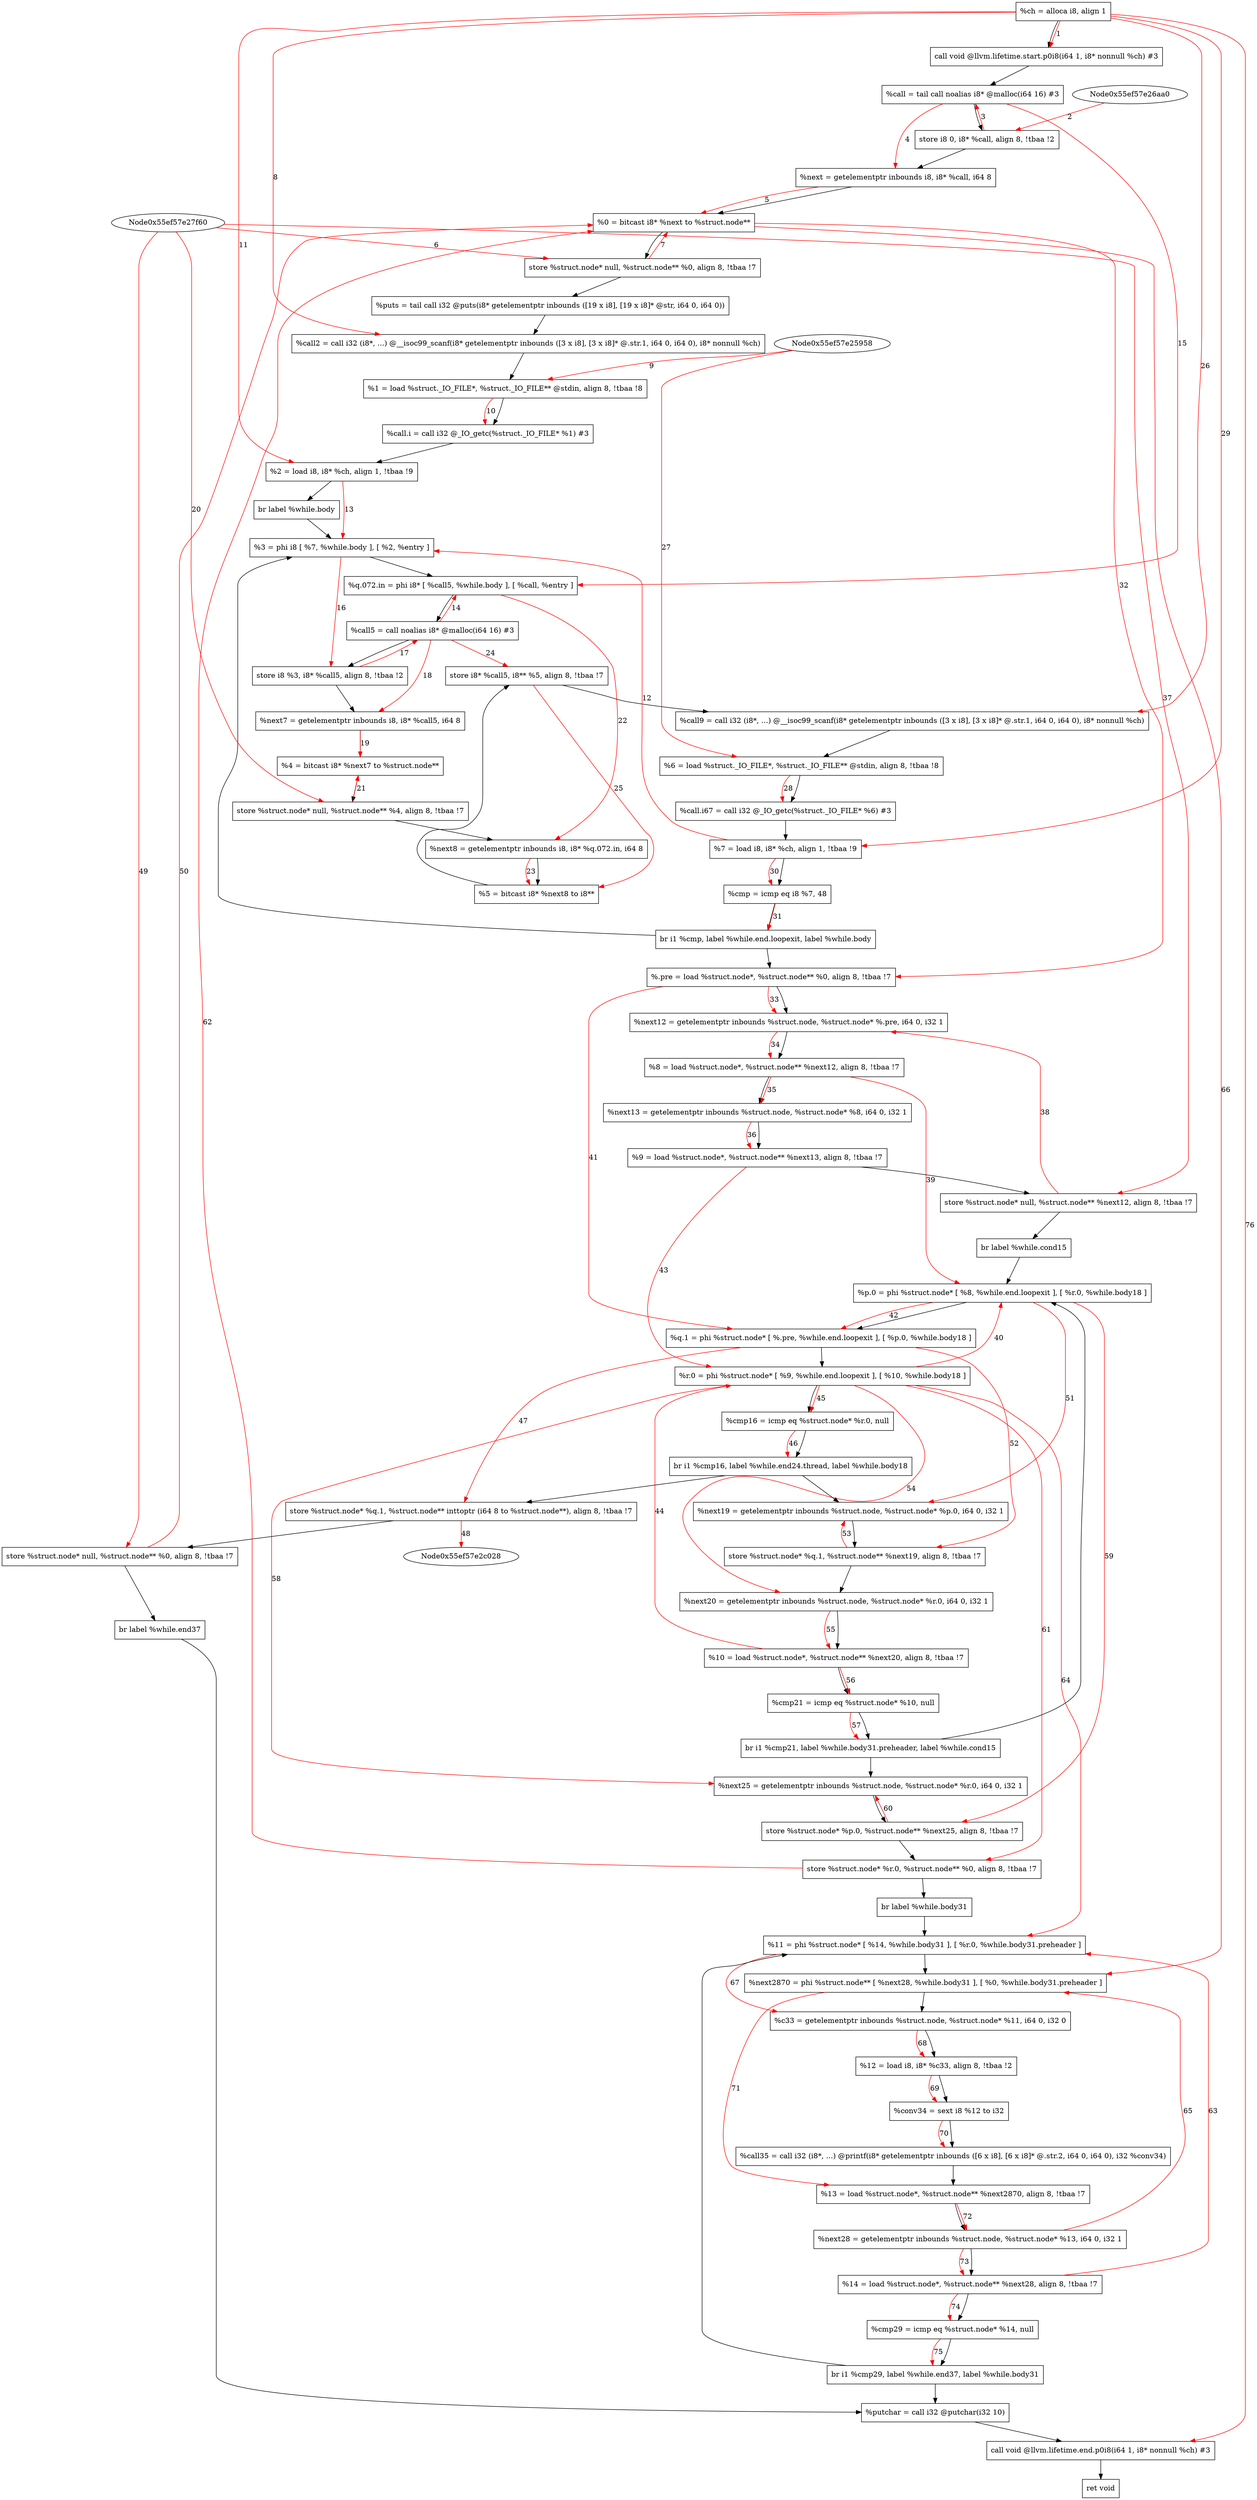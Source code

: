 digraph "CDFG for'func' function" {
	Node0x55ef57e25d08[shape=record, label="  %ch = alloca i8, align 1"]
	Node0x55ef57e267a8[shape=record, label="  call void @llvm.lifetime.start.p0i8(i64 1, i8* nonnull %ch) #3"]
	Node0x55ef57e269e0[shape=record, label="  %call = tail call noalias i8* @malloc(i64 16) #3"]
	Node0x55ef57e26b00[shape=record, label="  store i8 0, i8* %call, align 8, !tbaa !2"]
	Node0x55ef57e27a60[shape=record, label="  %next = getelementptr inbounds i8, i8* %call, i64 8"]
	Node0x55ef57e27ae8[shape=record, label="  %0 = bitcast i8* %next to %struct.node**"]
	Node0x55ef57e27fb0[shape=record, label="  store %struct.node* null, %struct.node** %0, align 8, !tbaa !7"]
	Node0x55ef57e28440[shape=record, label="  %puts = tail call i32 @puts(i8* getelementptr inbounds ([19 x i8], [19 x i8]* @str, i64 0, i64 0))"]
	Node0x55ef57e286a8[shape=record, label="  %call2 = call i32 (i8*, ...) @__isoc99_scanf(i8* getelementptr inbounds ([3 x i8], [3 x i8]* @.str.1, i64 0, i64 0), i8* nonnull %ch)"]
	Node0x55ef57e28768[shape=record, label="  %1 = load %struct._IO_FILE*, %struct._IO_FILE** @stdin, align 8, !tbaa !8"]
	Node0x55ef57e28aa0[shape=record, label="  %call.i = call i32 @_IO_getc(%struct._IO_FILE* %1) #3"]
	Node0x55ef57e28b58[shape=record, label="  %2 = load i8, i8* %ch, align 1, !tbaa !9"]
	Node0x55ef57e28df8[shape=record, label="  br label %while.body"]
	Node0x55ef57e28eb8[shape=record, label="  %3 = phi i8 [ %7, %while.body ], [ %2, %entry ]"]
	Node0x55ef57e28f88[shape=record, label="  %q.072.in = phi i8* [ %call5, %while.body ], [ %call, %entry ]"]
	Node0x55ef57e290c0[shape=record, label="  %call5 = call noalias i8* @malloc(i64 16) #3"]
	Node0x55ef57e29190[shape=record, label="  store i8 %3, i8* %call5, align 8, !tbaa !2"]
	Node0x55ef57e29820[shape=record, label="  %next7 = getelementptr inbounds i8, i8* %call5, i64 8"]
	Node0x55ef57e28d98[shape=record, label="  %4 = bitcast i8* %next7 to %struct.node**"]
	Node0x55ef57e298f0[shape=record, label="  store %struct.node* null, %struct.node** %4, align 8, !tbaa !7"]
	Node0x55ef57e29f80[shape=record, label="  %next8 = getelementptr inbounds i8, i8* %q.072.in, i64 8"]
	Node0x55ef57e2a008[shape=record, label="  %5 = bitcast i8* %next8 to i8**"]
	Node0x55ef57e2a080[shape=record, label="  store i8* %call5, i8** %5, align 8, !tbaa !7"]
	Node0x55ef57e2a138[shape=record, label="  %call9 = call i32 (i8*, ...) @__isoc99_scanf(i8* getelementptr inbounds ([3 x i8], [3 x i8]* @.str.1, i64 0, i64 0), i8* nonnull %ch)"]
	Node0x55ef57e2a398[shape=record, label="  %6 = load %struct._IO_FILE*, %struct._IO_FILE** @stdin, align 8, !tbaa !8"]
	Node0x55ef57e2aa60[shape=record, label="  %call.i67 = call i32 @_IO_getc(%struct._IO_FILE* %6) #3"]
	Node0x55ef57e2ab18[shape=record, label="  %7 = load i8, i8* %ch, align 1, !tbaa !9"]
	Node0x55ef57e2b1a0[shape=record, label="  %cmp = icmp eq i8 %7, 48"]
	Node0x55ef57e2b328[shape=record, label="  br i1 %cmp, label %while.end.loopexit, label %while.body"]
	Node0x55ef57e2b278[shape=record, label="  %.pre = load %struct.node*, %struct.node** %0, align 8, !tbaa !7"]
	Node0x55ef57e2b3e8[shape=record, label="  %next12 = getelementptr inbounds %struct.node, %struct.node* %.pre, i64 0, i32 1"]
	Node0x55ef57e2b478[shape=record, label="  %8 = load %struct.node*, %struct.node** %next12, align 8, !tbaa !7"]
	Node0x55ef57e2b598[shape=record, label="  %next13 = getelementptr inbounds %struct.node, %struct.node* %8, i64 0, i32 1"]
	Node0x55ef57e2b628[shape=record, label="  %9 = load %struct.node*, %struct.node** %next13, align 8, !tbaa !7"]
	Node0x55ef57e2b6a0[shape=record, label="  store %struct.node* null, %struct.node** %next12, align 8, !tbaa !7"]
	Node0x55ef57e2b768[shape=record, label="  br label %while.cond15"]
	Node0x55ef57e2b8b8[shape=record, label="  %p.0 = phi %struct.node* [ %8, %while.end.loopexit ], [ %r.0, %while.body18 ]"]
	Node0x55ef57e2b9d8[shape=record, label="  %q.1 = phi %struct.node* [ %.pre, %while.end.loopexit ], [ %p.0, %while.body18 ]"]
	Node0x55ef57e2ba98[shape=record, label="  %r.0 = phi %struct.node* [ %9, %while.end.loopexit ], [ %10, %while.body18 ]"]
	Node0x55ef57e2bb60[shape=record, label="  %cmp16 = icmp eq %struct.node* %r.0, null"]
	Node0x55ef57e2bf98[shape=record, label="  br i1 %cmp16, label %while.end24.thread, label %while.body18"]
	Node0x55ef57e2c080[shape=record, label="  store %struct.node* %q.1, %struct.node** inttoptr (i64 8 to %struct.node**), align 8, !tbaa !7"]
	Node0x55ef57e2c100[shape=record, label="  store %struct.node* null, %struct.node** %0, align 8, !tbaa !7"]
	Node0x55ef57e2c1b8[shape=record, label="  br label %while.end37"]
	Node0x55ef57e2c248[shape=record, label="  %next19 = getelementptr inbounds %struct.node, %struct.node* %p.0, i64 0, i32 1"]
	Node0x55ef57e2c2d0[shape=record, label="  store %struct.node* %q.1, %struct.node** %next19, align 8, !tbaa !7"]
	Node0x55ef57e2c368[shape=record, label="  %next20 = getelementptr inbounds %struct.node, %struct.node* %r.0, i64 0, i32 1"]
	Node0x55ef57e2b868[shape=record, label="  %10 = load %struct.node*, %struct.node** %next20, align 8, !tbaa !7"]
	Node0x55ef57e2c410[shape=record, label="  %cmp21 = icmp eq %struct.node* %10, null"]
	Node0x55ef57e2c588[shape=record, label="  br i1 %cmp21, label %while.body31.preheader, label %while.cond15"]
	Node0x55ef57e2c648[shape=record, label="  %next25 = getelementptr inbounds %struct.node, %struct.node* %r.0, i64 0, i32 1"]
	Node0x55ef57e2c6d0[shape=record, label="  store %struct.node* %p.0, %struct.node** %next25, align 8, !tbaa !7"]
	Node0x55ef57e2c750[shape=record, label="  store %struct.node* %r.0, %struct.node** %0, align 8, !tbaa !7"]
	Node0x55ef57e2c808[shape=record, label="  br label %while.body31"]
	Node0x55ef57e2c8b8[shape=record, label="  %11 = phi %struct.node* [ %14, %while.body31 ], [ %r.0, %while.body31.preheader ]"]
	Node0x55ef57e2c9a8[shape=record, label="  %next2870 = phi %struct.node** [ %next28, %while.body31 ], [ %0, %while.body31.preheader ]"]
	Node0x55ef57e2ca88[shape=record, label="  %c33 = getelementptr inbounds %struct.node, %struct.node* %11, i64 0, i32 0"]
	Node0x55ef57e2cb18[shape=record, label="  %12 = load i8, i8* %c33, align 8, !tbaa !2"]
	Node0x55ef57e2cb78[shape=record, label="  %conv34 = sext i8 %12 to i32"]
	Node0x55ef57e2d5f8[shape=record, label="  %call35 = call i32 (i8*, ...) @printf(i8* getelementptr inbounds ([6 x i8], [6 x i8]* @.str.2, i64 0, i64 0), i32 %conv34)"]
	Node0x55ef57e2d6d8[shape=record, label="  %13 = load %struct.node*, %struct.node** %next2870, align 8, !tbaa !7"]
	Node0x55ef57e2d768[shape=record, label="  %next28 = getelementptr inbounds %struct.node, %struct.node* %13, i64 0, i32 1"]
	Node0x55ef57e2c4d8[shape=record, label="  %14 = load %struct.node*, %struct.node** %next28, align 8, !tbaa !7"]
	Node0x55ef57e2d7f0[shape=record, label="  %cmp29 = icmp eq %struct.node* %14, null"]
	Node0x55ef57e2d898[shape=record, label="  br i1 %cmp29, label %while.end37, label %while.body31"]
	Node0x55ef57e2d9c0[shape=record, label="  %putchar = call i32 @putchar(i32 10)"]
	Node0x55ef57e2de48[shape=record, label="  call void @llvm.lifetime.end.p0i8(i64 1, i8* nonnull %ch) #3"]
	Node0x55ef57e28e70[shape=record, label="  ret void"]
	Node0x55ef57e25d08 -> Node0x55ef57e267a8
	Node0x55ef57e267a8 -> Node0x55ef57e269e0
	Node0x55ef57e269e0 -> Node0x55ef57e26b00
	Node0x55ef57e26b00 -> Node0x55ef57e27a60
	Node0x55ef57e27a60 -> Node0x55ef57e27ae8
	Node0x55ef57e27ae8 -> Node0x55ef57e27fb0
	Node0x55ef57e27fb0 -> Node0x55ef57e28440
	Node0x55ef57e28440 -> Node0x55ef57e286a8
	Node0x55ef57e286a8 -> Node0x55ef57e28768
	Node0x55ef57e28768 -> Node0x55ef57e28aa0
	Node0x55ef57e28aa0 -> Node0x55ef57e28b58
	Node0x55ef57e28b58 -> Node0x55ef57e28df8
	Node0x55ef57e28df8 -> Node0x55ef57e28eb8
	Node0x55ef57e28eb8 -> Node0x55ef57e28f88
	Node0x55ef57e28f88 -> Node0x55ef57e290c0
	Node0x55ef57e290c0 -> Node0x55ef57e29190
	Node0x55ef57e29190 -> Node0x55ef57e29820
	Node0x55ef57e29820 -> Node0x55ef57e28d98
	Node0x55ef57e28d98 -> Node0x55ef57e298f0
	Node0x55ef57e298f0 -> Node0x55ef57e29f80
	Node0x55ef57e29f80 -> Node0x55ef57e2a008
	Node0x55ef57e2a008 -> Node0x55ef57e2a080
	Node0x55ef57e2a080 -> Node0x55ef57e2a138
	Node0x55ef57e2a138 -> Node0x55ef57e2a398
	Node0x55ef57e2a398 -> Node0x55ef57e2aa60
	Node0x55ef57e2aa60 -> Node0x55ef57e2ab18
	Node0x55ef57e2ab18 -> Node0x55ef57e2b1a0
	Node0x55ef57e2b1a0 -> Node0x55ef57e2b328
	Node0x55ef57e2b328 -> Node0x55ef57e2b278
	Node0x55ef57e2b328 -> Node0x55ef57e28eb8
	Node0x55ef57e2b278 -> Node0x55ef57e2b3e8
	Node0x55ef57e2b3e8 -> Node0x55ef57e2b478
	Node0x55ef57e2b478 -> Node0x55ef57e2b598
	Node0x55ef57e2b598 -> Node0x55ef57e2b628
	Node0x55ef57e2b628 -> Node0x55ef57e2b6a0
	Node0x55ef57e2b6a0 -> Node0x55ef57e2b768
	Node0x55ef57e2b768 -> Node0x55ef57e2b8b8
	Node0x55ef57e2b8b8 -> Node0x55ef57e2b9d8
	Node0x55ef57e2b9d8 -> Node0x55ef57e2ba98
	Node0x55ef57e2ba98 -> Node0x55ef57e2bb60
	Node0x55ef57e2bb60 -> Node0x55ef57e2bf98
	Node0x55ef57e2bf98 -> Node0x55ef57e2c080
	Node0x55ef57e2bf98 -> Node0x55ef57e2c248
	Node0x55ef57e2c080 -> Node0x55ef57e2c100
	Node0x55ef57e2c100 -> Node0x55ef57e2c1b8
	Node0x55ef57e2c1b8 -> Node0x55ef57e2d9c0
	Node0x55ef57e2c248 -> Node0x55ef57e2c2d0
	Node0x55ef57e2c2d0 -> Node0x55ef57e2c368
	Node0x55ef57e2c368 -> Node0x55ef57e2b868
	Node0x55ef57e2b868 -> Node0x55ef57e2c410
	Node0x55ef57e2c410 -> Node0x55ef57e2c588
	Node0x55ef57e2c588 -> Node0x55ef57e2c648
	Node0x55ef57e2c588 -> Node0x55ef57e2b8b8
	Node0x55ef57e2c648 -> Node0x55ef57e2c6d0
	Node0x55ef57e2c6d0 -> Node0x55ef57e2c750
	Node0x55ef57e2c750 -> Node0x55ef57e2c808
	Node0x55ef57e2c808 -> Node0x55ef57e2c8b8
	Node0x55ef57e2c8b8 -> Node0x55ef57e2c9a8
	Node0x55ef57e2c9a8 -> Node0x55ef57e2ca88
	Node0x55ef57e2ca88 -> Node0x55ef57e2cb18
	Node0x55ef57e2cb18 -> Node0x55ef57e2cb78
	Node0x55ef57e2cb78 -> Node0x55ef57e2d5f8
	Node0x55ef57e2d5f8 -> Node0x55ef57e2d6d8
	Node0x55ef57e2d6d8 -> Node0x55ef57e2d768
	Node0x55ef57e2d768 -> Node0x55ef57e2c4d8
	Node0x55ef57e2c4d8 -> Node0x55ef57e2d7f0
	Node0x55ef57e2d7f0 -> Node0x55ef57e2d898
	Node0x55ef57e2d898 -> Node0x55ef57e2d9c0
	Node0x55ef57e2d898 -> Node0x55ef57e2c8b8
	Node0x55ef57e2d9c0 -> Node0x55ef57e2de48
	Node0x55ef57e2de48 -> Node0x55ef57e28e70
edge [color=red]
	Node0x55ef57e25d08 -> Node0x55ef57e267a8[label="1"]
	Node0x55ef57e26aa0 -> Node0x55ef57e26b00[label="2"]
	Node0x55ef57e26b00 -> Node0x55ef57e269e0[label="3"]
	Node0x55ef57e269e0 -> Node0x55ef57e27a60[label="4"]
	Node0x55ef57e27a60 -> Node0x55ef57e27ae8[label="5"]
	Node0x55ef57e27f60 -> Node0x55ef57e27fb0[label="6"]
	Node0x55ef57e27fb0 -> Node0x55ef57e27ae8[label="7"]
	Node0x55ef57e25d08 -> Node0x55ef57e286a8[label="8"]
	Node0x55ef57e25958 -> Node0x55ef57e28768[label="9"]
	Node0x55ef57e28768 -> Node0x55ef57e28aa0[label="10"]
	Node0x55ef57e25d08 -> Node0x55ef57e28b58[label="11"]
	Node0x55ef57e2ab18 -> Node0x55ef57e28eb8[label="12"]
	Node0x55ef57e28b58 -> Node0x55ef57e28eb8[label="13"]
	Node0x55ef57e290c0 -> Node0x55ef57e28f88[label="14"]
	Node0x55ef57e269e0 -> Node0x55ef57e28f88[label="15"]
	Node0x55ef57e28eb8 -> Node0x55ef57e29190[label="16"]
	Node0x55ef57e29190 -> Node0x55ef57e290c0[label="17"]
	Node0x55ef57e290c0 -> Node0x55ef57e29820[label="18"]
	Node0x55ef57e29820 -> Node0x55ef57e28d98[label="19"]
	Node0x55ef57e27f60 -> Node0x55ef57e298f0[label="20"]
	Node0x55ef57e298f0 -> Node0x55ef57e28d98[label="21"]
	Node0x55ef57e28f88 -> Node0x55ef57e29f80[label="22"]
	Node0x55ef57e29f80 -> Node0x55ef57e2a008[label="23"]
	Node0x55ef57e290c0 -> Node0x55ef57e2a080[label="24"]
	Node0x55ef57e2a080 -> Node0x55ef57e2a008[label="25"]
	Node0x55ef57e25d08 -> Node0x55ef57e2a138[label="26"]
	Node0x55ef57e25958 -> Node0x55ef57e2a398[label="27"]
	Node0x55ef57e2a398 -> Node0x55ef57e2aa60[label="28"]
	Node0x55ef57e25d08 -> Node0x55ef57e2ab18[label="29"]
	Node0x55ef57e2ab18 -> Node0x55ef57e2b1a0[label="30"]
	Node0x55ef57e2b1a0 -> Node0x55ef57e2b328[label="31"]
	Node0x55ef57e27ae8 -> Node0x55ef57e2b278[label="32"]
	Node0x55ef57e2b278 -> Node0x55ef57e2b3e8[label="33"]
	Node0x55ef57e2b3e8 -> Node0x55ef57e2b478[label="34"]
	Node0x55ef57e2b478 -> Node0x55ef57e2b598[label="35"]
	Node0x55ef57e2b598 -> Node0x55ef57e2b628[label="36"]
	Node0x55ef57e27f60 -> Node0x55ef57e2b6a0[label="37"]
	Node0x55ef57e2b6a0 -> Node0x55ef57e2b3e8[label="38"]
	Node0x55ef57e2b478 -> Node0x55ef57e2b8b8[label="39"]
	Node0x55ef57e2ba98 -> Node0x55ef57e2b8b8[label="40"]
	Node0x55ef57e2b278 -> Node0x55ef57e2b9d8[label="41"]
	Node0x55ef57e2b8b8 -> Node0x55ef57e2b9d8[label="42"]
	Node0x55ef57e2b628 -> Node0x55ef57e2ba98[label="43"]
	Node0x55ef57e2b868 -> Node0x55ef57e2ba98[label="44"]
	Node0x55ef57e2ba98 -> Node0x55ef57e2bb60[label="45"]
	Node0x55ef57e2bb60 -> Node0x55ef57e2bf98[label="46"]
	Node0x55ef57e2b9d8 -> Node0x55ef57e2c080[label="47"]
	Node0x55ef57e2c080 -> Node0x55ef57e2c028[label="48"]
	Node0x55ef57e27f60 -> Node0x55ef57e2c100[label="49"]
	Node0x55ef57e2c100 -> Node0x55ef57e27ae8[label="50"]
	Node0x55ef57e2b8b8 -> Node0x55ef57e2c248[label="51"]
	Node0x55ef57e2b9d8 -> Node0x55ef57e2c2d0[label="52"]
	Node0x55ef57e2c2d0 -> Node0x55ef57e2c248[label="53"]
	Node0x55ef57e2ba98 -> Node0x55ef57e2c368[label="54"]
	Node0x55ef57e2c368 -> Node0x55ef57e2b868[label="55"]
	Node0x55ef57e2b868 -> Node0x55ef57e2c410[label="56"]
	Node0x55ef57e2c410 -> Node0x55ef57e2c588[label="57"]
	Node0x55ef57e2ba98 -> Node0x55ef57e2c648[label="58"]
	Node0x55ef57e2b8b8 -> Node0x55ef57e2c6d0[label="59"]
	Node0x55ef57e2c6d0 -> Node0x55ef57e2c648[label="60"]
	Node0x55ef57e2ba98 -> Node0x55ef57e2c750[label="61"]
	Node0x55ef57e2c750 -> Node0x55ef57e27ae8[label="62"]
	Node0x55ef57e2c4d8 -> Node0x55ef57e2c8b8[label="63"]
	Node0x55ef57e2ba98 -> Node0x55ef57e2c8b8[label="64"]
	Node0x55ef57e2d768 -> Node0x55ef57e2c9a8[label="65"]
	Node0x55ef57e27ae8 -> Node0x55ef57e2c9a8[label="66"]
	Node0x55ef57e2c8b8 -> Node0x55ef57e2ca88[label="67"]
	Node0x55ef57e2ca88 -> Node0x55ef57e2cb18[label="68"]
	Node0x55ef57e2cb18 -> Node0x55ef57e2cb78[label="69"]
	Node0x55ef57e2cb78 -> Node0x55ef57e2d5f8[label="70"]
	Node0x55ef57e2c9a8 -> Node0x55ef57e2d6d8[label="71"]
	Node0x55ef57e2d6d8 -> Node0x55ef57e2d768[label="72"]
	Node0x55ef57e2d768 -> Node0x55ef57e2c4d8[label="73"]
	Node0x55ef57e2c4d8 -> Node0x55ef57e2d7f0[label="74"]
	Node0x55ef57e2d7f0 -> Node0x55ef57e2d898[label="75"]
	Node0x55ef57e25d08 -> Node0x55ef57e2de48[label="76"]
}

